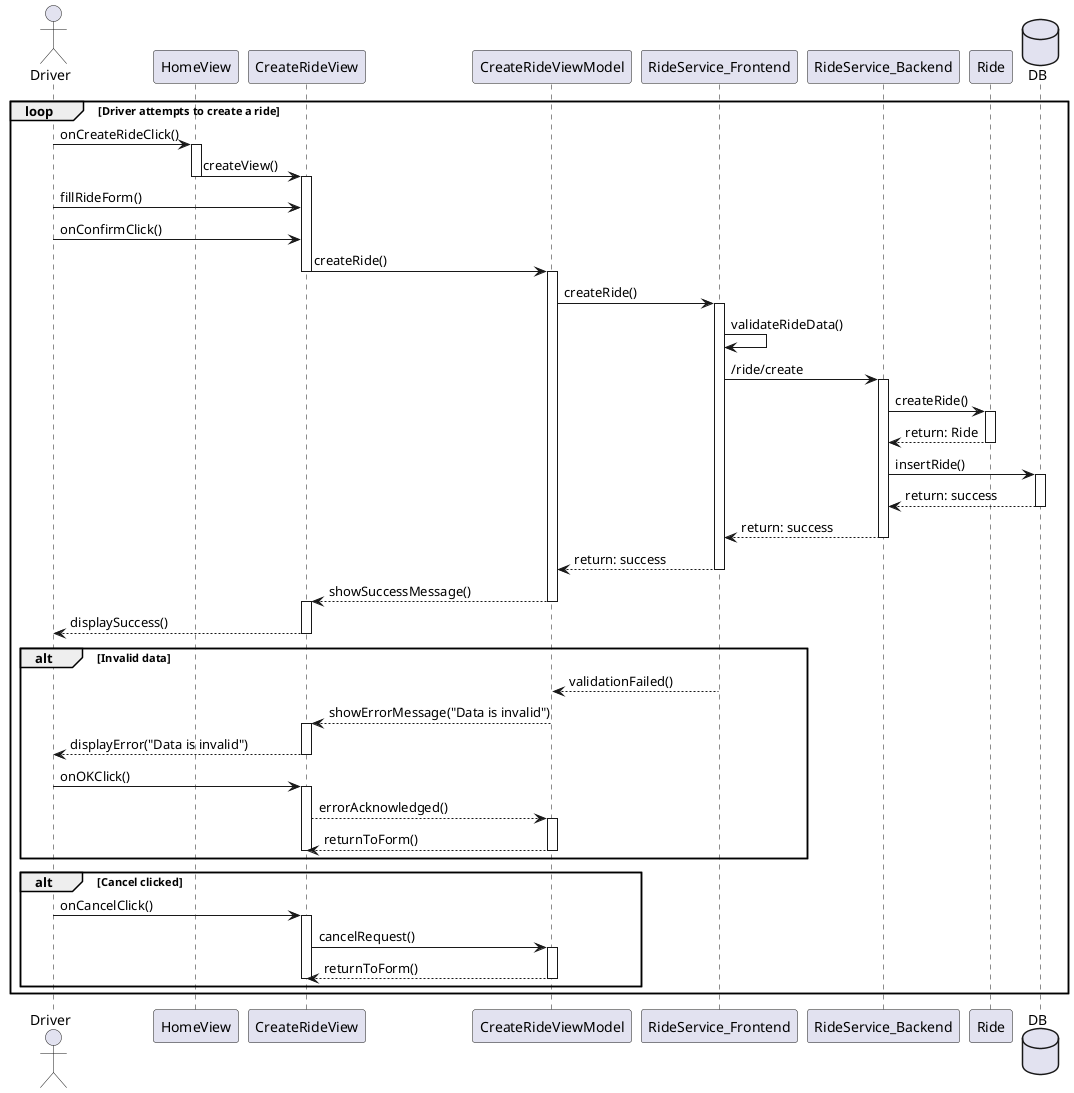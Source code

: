 @startuml
actor Driver
participant HomeView
participant CreateRideView
participant CreateRideViewModel
participant RideService_Frontend as RideService_FE
participant RideService_Backend as RideService_BE
participant Ride
database DB

loop Driver attempts to create a ride

    Driver -> HomeView: onCreateRideClick()
    activate HomeView

    HomeView -> CreateRideView: createView()
    deactivate HomeView
    activate CreateRideView

    Driver -> CreateRideView: fillRideForm()
    Driver -> CreateRideView: onConfirmClick()

    CreateRideView -> CreateRideViewModel: createRide()
    deactivate CreateRideView
    activate CreateRideViewModel

    CreateRideViewModel -> RideService_FE: createRide()
    activate RideService_FE

    RideService_FE -> RideService_FE: validateRideData()

    RideService_FE -> RideService_BE: /ride/create
    activate RideService_BE

    RideService_BE -> Ride: createRide()
    activate Ride

    Ride --> RideService_BE: return: Ride
    deactivate Ride

    RideService_BE -> DB: insertRide()
    activate DB
    DB --> RideService_BE: return: success
    deactivate DB

    RideService_BE --> RideService_FE: return: success
    deactivate RideService_BE

    RideService_FE --> CreateRideViewModel: return: success
    deactivate RideService_FE

    CreateRideViewModel --> CreateRideView: showSuccessMessage()
    deactivate CreateRideViewModel
    activate CreateRideView

    CreateRideView --> Driver: displaySuccess()
    deactivate CreateRideView


    alt Invalid data
        RideService_FE --> CreateRideViewModel: validationFailed()
        deactivate RideService_FE

        CreateRideViewModel --> CreateRideView: showErrorMessage("Data is invalid")
        deactivate CreateRideViewModel
        activate CreateRideView

        CreateRideView --> Driver: displayError("Data is invalid")
        deactivate CreateRideView
        Driver -> CreateRideView: onOKClick()
        activate CreateRideView
        CreateRideView --> CreateRideViewModel: errorAcknowledged()
        activate CreateRideViewModel
        CreateRideViewModel --> CreateRideView: returnToForm()
        deactivate CreateRideViewModel
        deactivate CreateRideView
    end alt
    alt Cancel clicked
        Driver -> CreateRideView: onCancelClick()
        activate CreateRideView
        CreateRideView -> CreateRideViewModel: cancelRequest()
        activate CreateRideViewModel
        CreateRideViewModel --> CreateRideView: returnToForm()
        deactivate CreateRideViewModel
        deactivate CreateRideView
    end alt

end loop
@enduml
